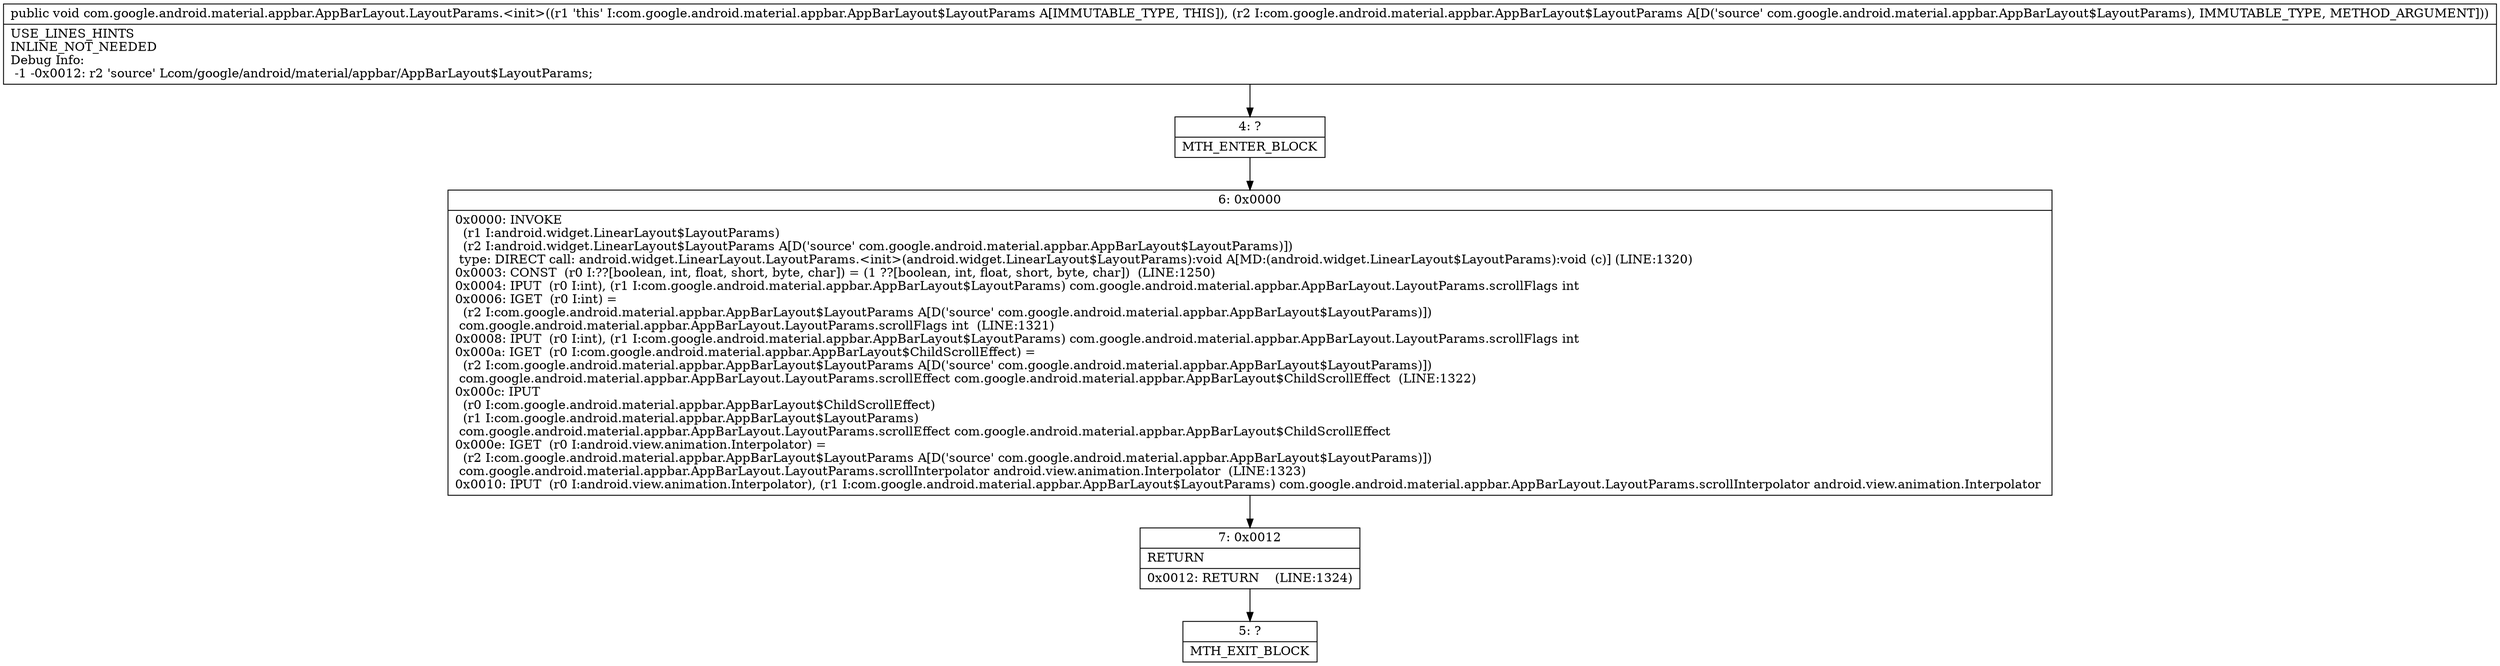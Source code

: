digraph "CFG forcom.google.android.material.appbar.AppBarLayout.LayoutParams.\<init\>(Lcom\/google\/android\/material\/appbar\/AppBarLayout$LayoutParams;)V" {
Node_4 [shape=record,label="{4\:\ ?|MTH_ENTER_BLOCK\l}"];
Node_6 [shape=record,label="{6\:\ 0x0000|0x0000: INVOKE  \l  (r1 I:android.widget.LinearLayout$LayoutParams)\l  (r2 I:android.widget.LinearLayout$LayoutParams A[D('source' com.google.android.material.appbar.AppBarLayout$LayoutParams)])\l type: DIRECT call: android.widget.LinearLayout.LayoutParams.\<init\>(android.widget.LinearLayout$LayoutParams):void A[MD:(android.widget.LinearLayout$LayoutParams):void (c)] (LINE:1320)\l0x0003: CONST  (r0 I:??[boolean, int, float, short, byte, char]) = (1 ??[boolean, int, float, short, byte, char])  (LINE:1250)\l0x0004: IPUT  (r0 I:int), (r1 I:com.google.android.material.appbar.AppBarLayout$LayoutParams) com.google.android.material.appbar.AppBarLayout.LayoutParams.scrollFlags int \l0x0006: IGET  (r0 I:int) = \l  (r2 I:com.google.android.material.appbar.AppBarLayout$LayoutParams A[D('source' com.google.android.material.appbar.AppBarLayout$LayoutParams)])\l com.google.android.material.appbar.AppBarLayout.LayoutParams.scrollFlags int  (LINE:1321)\l0x0008: IPUT  (r0 I:int), (r1 I:com.google.android.material.appbar.AppBarLayout$LayoutParams) com.google.android.material.appbar.AppBarLayout.LayoutParams.scrollFlags int \l0x000a: IGET  (r0 I:com.google.android.material.appbar.AppBarLayout$ChildScrollEffect) = \l  (r2 I:com.google.android.material.appbar.AppBarLayout$LayoutParams A[D('source' com.google.android.material.appbar.AppBarLayout$LayoutParams)])\l com.google.android.material.appbar.AppBarLayout.LayoutParams.scrollEffect com.google.android.material.appbar.AppBarLayout$ChildScrollEffect  (LINE:1322)\l0x000c: IPUT  \l  (r0 I:com.google.android.material.appbar.AppBarLayout$ChildScrollEffect)\l  (r1 I:com.google.android.material.appbar.AppBarLayout$LayoutParams)\l com.google.android.material.appbar.AppBarLayout.LayoutParams.scrollEffect com.google.android.material.appbar.AppBarLayout$ChildScrollEffect \l0x000e: IGET  (r0 I:android.view.animation.Interpolator) = \l  (r2 I:com.google.android.material.appbar.AppBarLayout$LayoutParams A[D('source' com.google.android.material.appbar.AppBarLayout$LayoutParams)])\l com.google.android.material.appbar.AppBarLayout.LayoutParams.scrollInterpolator android.view.animation.Interpolator  (LINE:1323)\l0x0010: IPUT  (r0 I:android.view.animation.Interpolator), (r1 I:com.google.android.material.appbar.AppBarLayout$LayoutParams) com.google.android.material.appbar.AppBarLayout.LayoutParams.scrollInterpolator android.view.animation.Interpolator \l}"];
Node_7 [shape=record,label="{7\:\ 0x0012|RETURN\l|0x0012: RETURN    (LINE:1324)\l}"];
Node_5 [shape=record,label="{5\:\ ?|MTH_EXIT_BLOCK\l}"];
MethodNode[shape=record,label="{public void com.google.android.material.appbar.AppBarLayout.LayoutParams.\<init\>((r1 'this' I:com.google.android.material.appbar.AppBarLayout$LayoutParams A[IMMUTABLE_TYPE, THIS]), (r2 I:com.google.android.material.appbar.AppBarLayout$LayoutParams A[D('source' com.google.android.material.appbar.AppBarLayout$LayoutParams), IMMUTABLE_TYPE, METHOD_ARGUMENT]))  | USE_LINES_HINTS\lINLINE_NOT_NEEDED\lDebug Info:\l  \-1 \-0x0012: r2 'source' Lcom\/google\/android\/material\/appbar\/AppBarLayout$LayoutParams;\l}"];
MethodNode -> Node_4;Node_4 -> Node_6;
Node_6 -> Node_7;
Node_7 -> Node_5;
}

